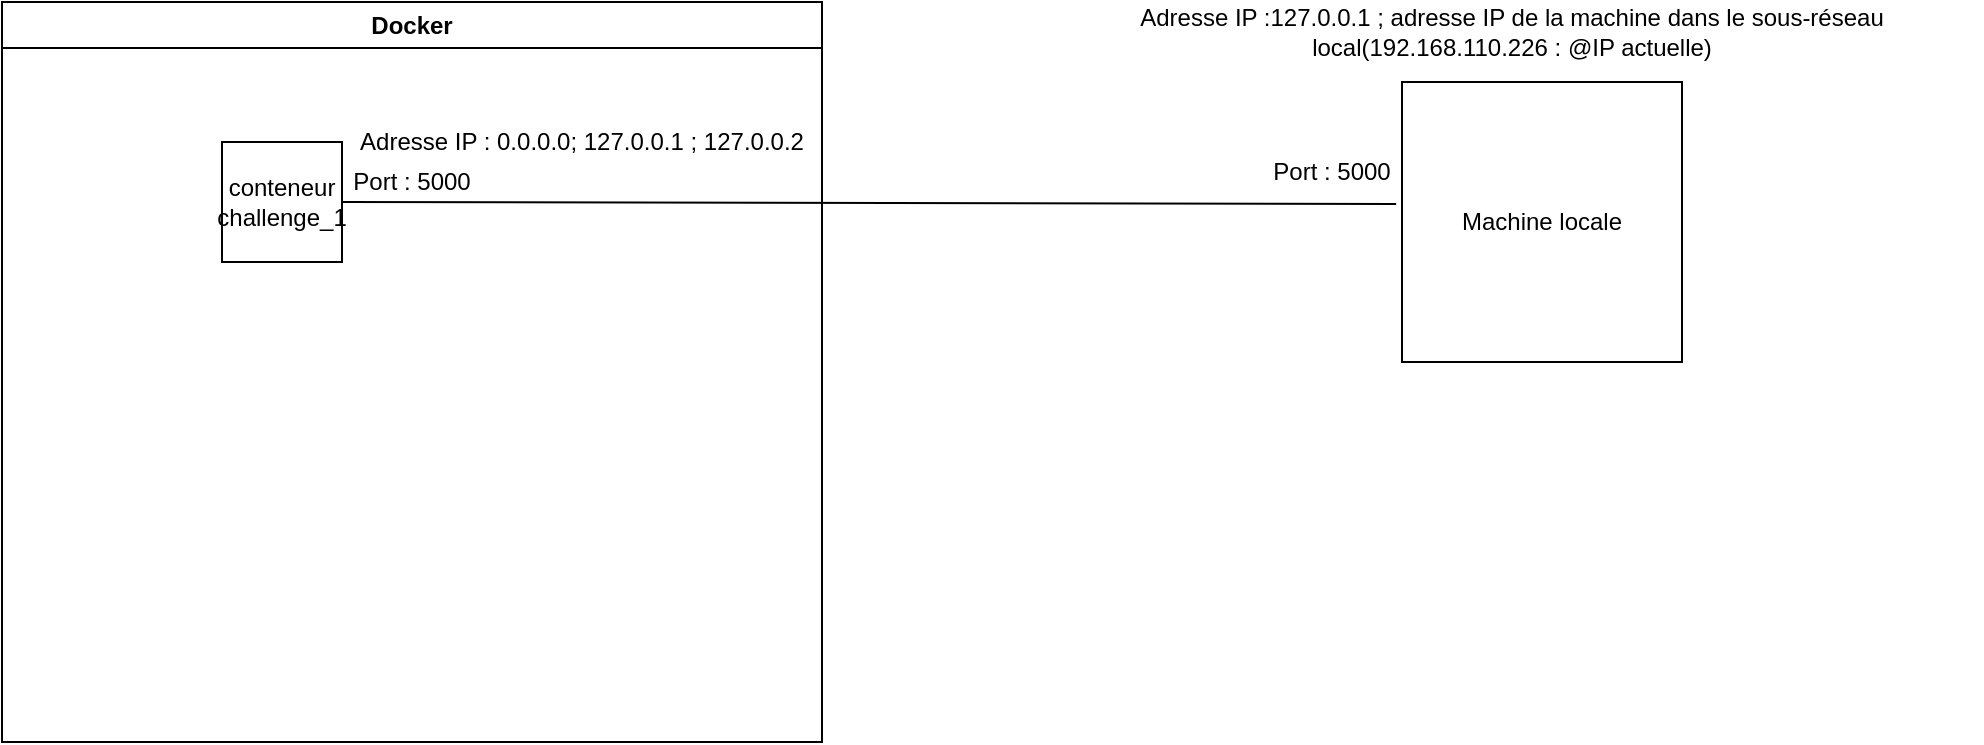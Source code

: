 <mxfile version="22.1.11" type="device">
  <diagram name="Page-1" id="TjVklAgZkNygQsRRETGH">
    <mxGraphModel dx="880" dy="434" grid="1" gridSize="10" guides="1" tooltips="1" connect="1" arrows="1" fold="1" page="1" pageScale="1" pageWidth="827" pageHeight="1169" math="0" shadow="0">
      <root>
        <mxCell id="0" />
        <mxCell id="1" parent="0" />
        <mxCell id="ZWHM6CyVMjpsxh_ZRD_X-2" value="Machine locale" style="whiteSpace=wrap;html=1;aspect=fixed;" vertex="1" parent="1">
          <mxGeometry x="740" y="60" width="140" height="140" as="geometry" />
        </mxCell>
        <mxCell id="ZWHM6CyVMjpsxh_ZRD_X-6" value="Adresse IP :127.0.0.1 ; adresse IP de la machine dans le sous-réseau local(192.168.110.226 : @IP actuelle)" style="text;html=1;strokeColor=none;fillColor=none;align=center;verticalAlign=middle;whiteSpace=wrap;rounded=0;" vertex="1" parent="1">
          <mxGeometry x="560" y="20" width="470" height="30" as="geometry" />
        </mxCell>
        <mxCell id="ZWHM6CyVMjpsxh_ZRD_X-7" value="Port : 5000" style="text;html=1;strokeColor=none;fillColor=none;align=center;verticalAlign=middle;whiteSpace=wrap;rounded=0;" vertex="1" parent="1">
          <mxGeometry x="660" y="90" width="90" height="30" as="geometry" />
        </mxCell>
        <mxCell id="ZWHM6CyVMjpsxh_ZRD_X-8" value="" style="endArrow=none;html=1;rounded=0;exitX=1;exitY=0.5;exitDx=0;exitDy=0;entryX=-0.021;entryY=0.436;entryDx=0;entryDy=0;entryPerimeter=0;" edge="1" parent="1" source="ZWHM6CyVMjpsxh_ZRD_X-1" target="ZWHM6CyVMjpsxh_ZRD_X-2">
          <mxGeometry width="50" height="50" relative="1" as="geometry">
            <mxPoint x="440" y="250" as="sourcePoint" />
            <mxPoint x="490" y="200" as="targetPoint" />
          </mxGeometry>
        </mxCell>
        <mxCell id="ZWHM6CyVMjpsxh_ZRD_X-9" value="Docker" style="swimlane;whiteSpace=wrap;html=1;" vertex="1" parent="1">
          <mxGeometry x="40" y="20" width="410" height="370" as="geometry" />
        </mxCell>
        <mxCell id="ZWHM6CyVMjpsxh_ZRD_X-1" value="conteneur challenge_1" style="whiteSpace=wrap;html=1;aspect=fixed;" vertex="1" parent="ZWHM6CyVMjpsxh_ZRD_X-9">
          <mxGeometry x="110" y="70" width="60" height="60" as="geometry" />
        </mxCell>
        <mxCell id="ZWHM6CyVMjpsxh_ZRD_X-4" value="Adresse IP : 0.0.0.0; 127.0.0.1 ; 127.0.0.2" style="text;html=1;strokeColor=none;fillColor=none;align=center;verticalAlign=middle;whiteSpace=wrap;rounded=0;" vertex="1" parent="ZWHM6CyVMjpsxh_ZRD_X-9">
          <mxGeometry x="170" y="60" width="240" height="20" as="geometry" />
        </mxCell>
        <mxCell id="ZWHM6CyVMjpsxh_ZRD_X-5" value="Port : 5000" style="text;html=1;strokeColor=none;fillColor=none;align=center;verticalAlign=middle;whiteSpace=wrap;rounded=0;" vertex="1" parent="ZWHM6CyVMjpsxh_ZRD_X-9">
          <mxGeometry x="170" y="80" width="70" height="20" as="geometry" />
        </mxCell>
      </root>
    </mxGraphModel>
  </diagram>
</mxfile>
